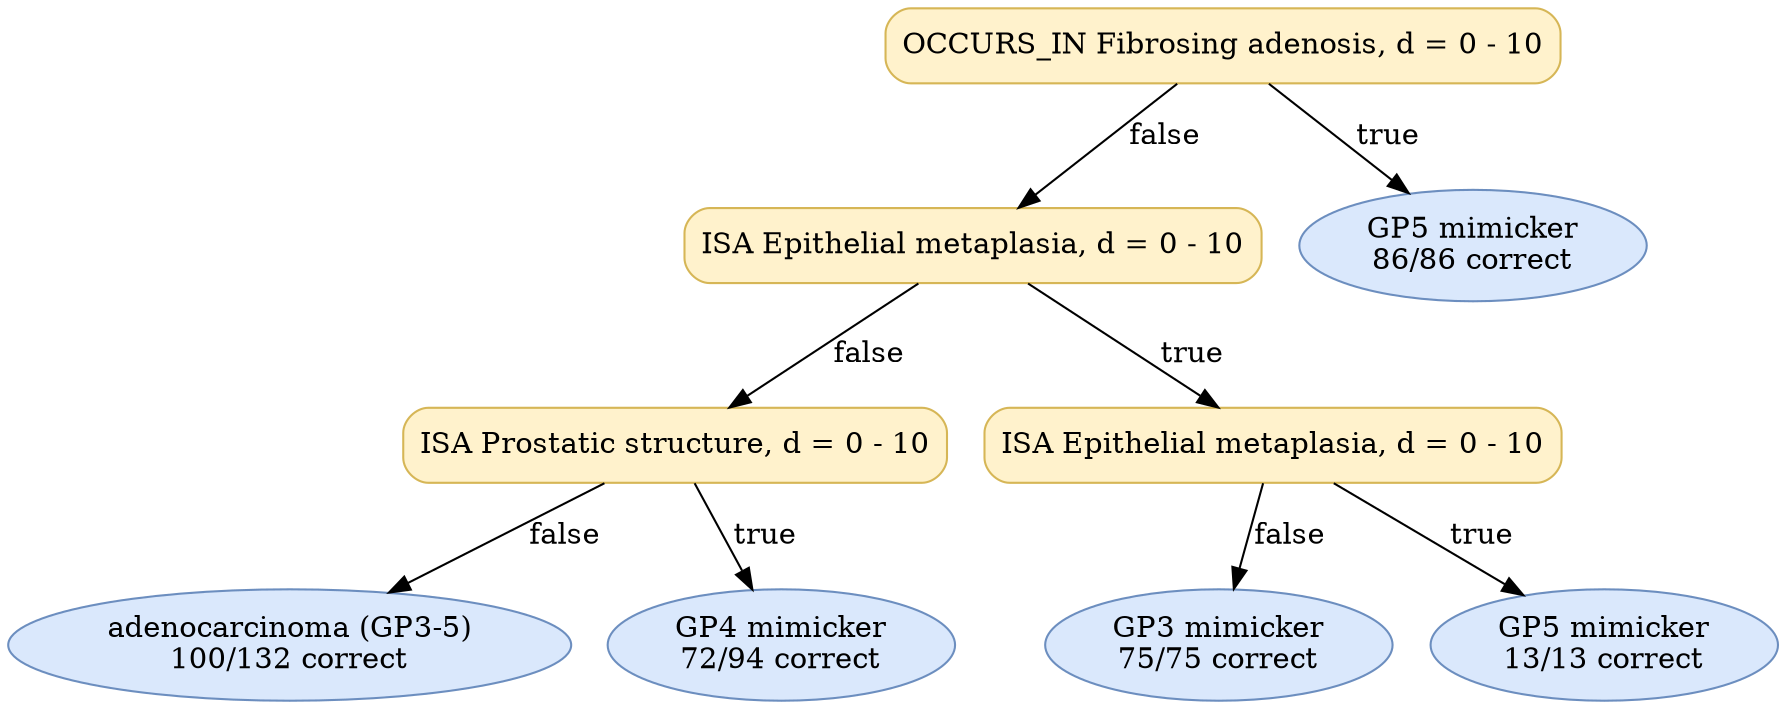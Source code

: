 digraph "DT" {
fontname="Times-Roman";
label="";
node [fontname="Times-Roman"];
Node1 [color="#D6B656", fillcolor="#FFF2CC", label="OCCURS_IN Fibrosing adenosis, d = 0 - 10", shape="box", style="rounded,filled"];
Node2 [color="#D6B656", fillcolor="#FFF2CC", label="ISA Epithelial metaplasia, d = 0 - 10", shape="box", style="rounded,filled"];
Node3 [color="#D6B656", fillcolor="#FFF2CC", label="ISA Prostatic structure, d = 0 - 10", shape="box", style="rounded,filled"];
Node4 [color="#6C8EBF", fillcolor="#DAE8FC", label=<adenocarcinoma (GP3-5)<br/>100/132 correct>, shape="ellipse", style="rounded,filled"];
Node5 [color="#6C8EBF", fillcolor="#DAE8FC", label=<GP4 mimicker<br/>72/94 correct>, shape="ellipse", style="rounded,filled"];
Node6 [color="#D6B656", fillcolor="#FFF2CC", label="ISA Epithelial metaplasia, d = 0 - 10", shape="box", style="rounded,filled"];
Node7 [color="#6C8EBF", fillcolor="#DAE8FC", label=<GP3 mimicker<br/>75/75 correct>, shape="ellipse", style="rounded,filled"];
Node8 [color="#6C8EBF", fillcolor="#DAE8FC", label=<GP5 mimicker<br/>13/13 correct>, shape="ellipse", style="rounded,filled"];
Node9 [color="#6C8EBF", fillcolor="#DAE8FC", label=<GP5 mimicker<br/>86/86 correct>, shape="ellipse", style="rounded,filled"];
Node1 -> Node2  [key=0, label="false"];
Node1 -> Node9  [key=0, label="true"];
Node2 -> Node3  [key=0, label="false"];
Node2 -> Node6  [key=0, label="true"];
Node3 -> Node4  [key=0, label="false"];
Node3 -> Node5  [key=0, label="true"];
Node6 -> Node7  [key=0, label="false"];
Node6 -> Node8  [key=0, label="true"];
}
